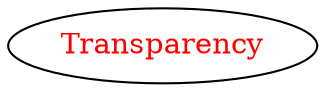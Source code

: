 digraph dependencyGraph {
 concentrate=true;
 ranksep="2.0";
 rankdir="LR"; 
 splines="ortho";
"Transparency" [fontcolor="red"];
}